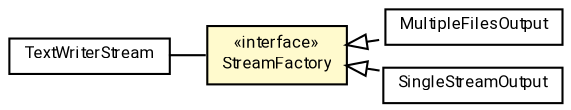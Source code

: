 #!/usr/local/bin/dot
#
# Class diagram 
# Generated by UMLGraph version R5_7_2-60-g0e99a6 (http://www.spinellis.gr/umlgraph/)
#

digraph G {
	graph [fontnames="svg"]
	edge [fontname="Roboto",fontsize=7,labelfontname="Roboto",labelfontsize=7,color="black"];
	node [fontname="Roboto",fontcolor="black",fontsize=8,shape=plaintext,margin=0,width=0,height=0];
	nodesep=0.15;
	ranksep=0.25;
	rankdir=LR;
	// de.lmu.ifi.dbs.elki.result.textwriter.MultipleFilesOutput
	c10045224 [label=<<table title="de.lmu.ifi.dbs.elki.result.textwriter.MultipleFilesOutput" border="0" cellborder="1" cellspacing="0" cellpadding="2" href="MultipleFilesOutput.html" target="_parent">
		<tr><td><table border="0" cellspacing="0" cellpadding="1">
		<tr><td align="center" balign="center"> <font face="Roboto">MultipleFilesOutput</font> </td></tr>
		</table></td></tr>
		</table>>, URL="MultipleFilesOutput.html"];
	// de.lmu.ifi.dbs.elki.result.textwriter.SingleStreamOutput
	c10045225 [label=<<table title="de.lmu.ifi.dbs.elki.result.textwriter.SingleStreamOutput" border="0" cellborder="1" cellspacing="0" cellpadding="2" href="SingleStreamOutput.html" target="_parent">
		<tr><td><table border="0" cellspacing="0" cellpadding="1">
		<tr><td align="center" balign="center"> <font face="Roboto">SingleStreamOutput</font> </td></tr>
		</table></td></tr>
		</table>>, URL="SingleStreamOutput.html"];
	// de.lmu.ifi.dbs.elki.result.textwriter.StreamFactory
	c10046225 [label=<<table title="de.lmu.ifi.dbs.elki.result.textwriter.StreamFactory" border="0" cellborder="1" cellspacing="0" cellpadding="2" bgcolor="lemonChiffon" href="StreamFactory.html" target="_parent">
		<tr><td><table border="0" cellspacing="0" cellpadding="1">
		<tr><td align="center" balign="center"> &#171;interface&#187; </td></tr>
		<tr><td align="center" balign="center"> <font face="Roboto">StreamFactory</font> </td></tr>
		</table></td></tr>
		</table>>, URL="StreamFactory.html"];
	// de.lmu.ifi.dbs.elki.result.textwriter.TextWriterStream
	c10046226 [label=<<table title="de.lmu.ifi.dbs.elki.result.textwriter.TextWriterStream" border="0" cellborder="1" cellspacing="0" cellpadding="2" href="TextWriterStream.html" target="_parent">
		<tr><td><table border="0" cellspacing="0" cellpadding="1">
		<tr><td align="center" balign="center"> <font face="Roboto">TextWriterStream</font> </td></tr>
		</table></td></tr>
		</table>>, URL="TextWriterStream.html"];
	// de.lmu.ifi.dbs.elki.result.textwriter.MultipleFilesOutput implements de.lmu.ifi.dbs.elki.result.textwriter.StreamFactory
	c10046225 -> c10045224 [arrowtail=empty,style=dashed,dir=back,weight=9];
	// de.lmu.ifi.dbs.elki.result.textwriter.SingleStreamOutput implements de.lmu.ifi.dbs.elki.result.textwriter.StreamFactory
	c10046225 -> c10045225 [arrowtail=empty,style=dashed,dir=back,weight=9];
	// de.lmu.ifi.dbs.elki.result.textwriter.TextWriterStream assoc de.lmu.ifi.dbs.elki.result.textwriter.StreamFactory
	c10046226 -> c10046225 [arrowhead=none,weight=2];
}

